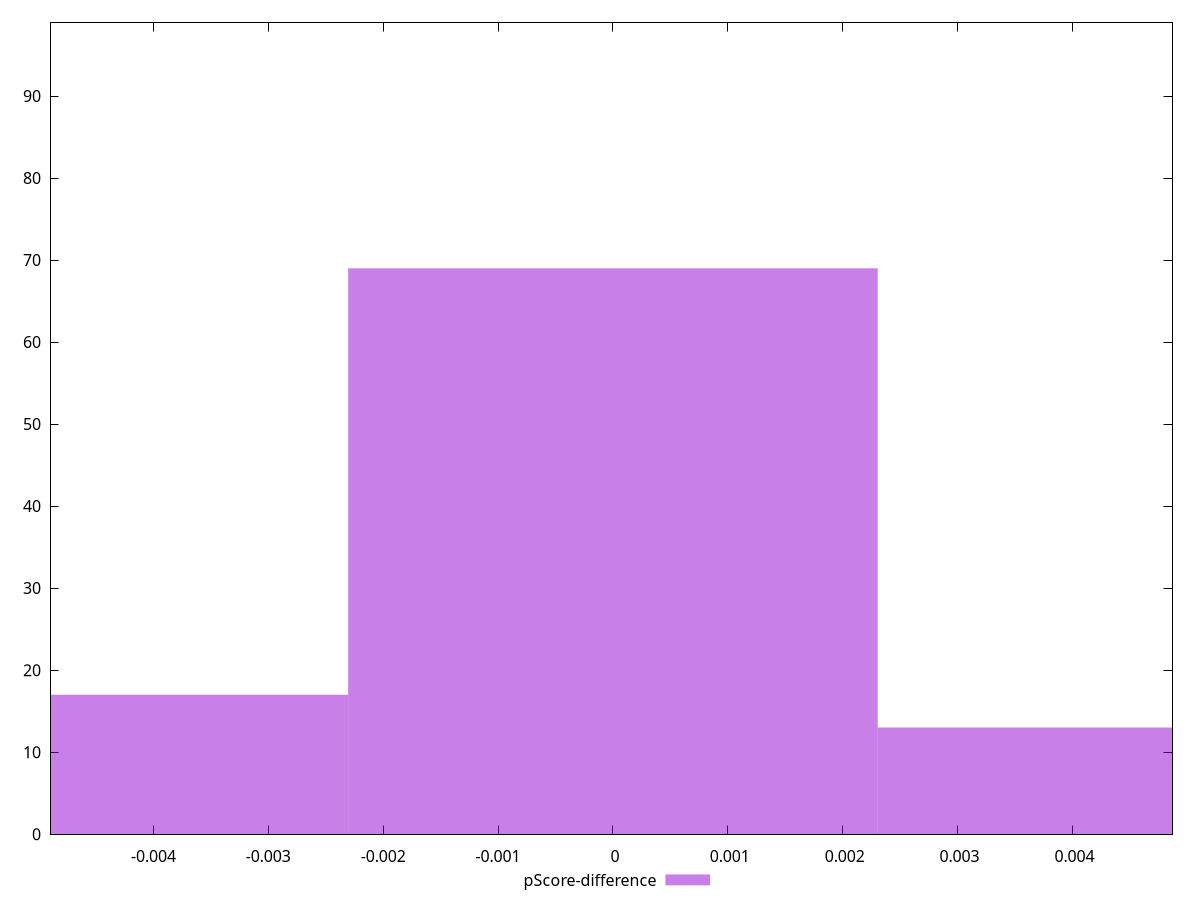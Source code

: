 reset

$pScoreDifference <<EOF
0.0046101033948786055 13
-0.0046101033948786055 17
0 69
EOF

set key outside below
set boxwidth 0.0046101033948786055
set xrange [-0.004900704679275614:0.00487125120569043]
set yrange [0:99]
set trange [0:99]
set style fill transparent solid 0.5 noborder
set terminal svg size 640, 490 enhanced background rgb 'white'
set output "reports/report_00027_2021-02-24T12-40-31.850Z/bootup-time/samples/card/pScore-difference/histogram.svg"

plot $pScoreDifference title "pScore-difference" with boxes

reset
